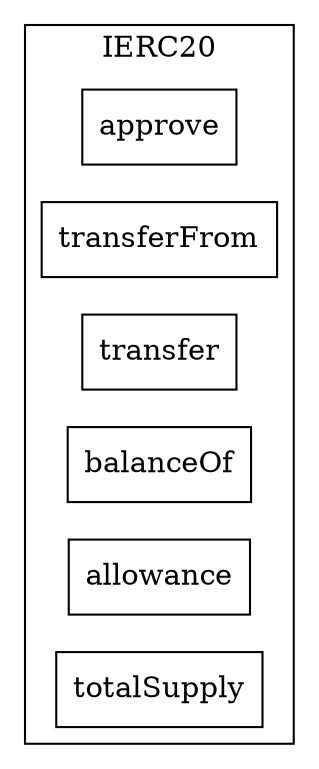 strict digraph {
rankdir="LR"
node [shape=box]
subgraph cluster_453_IERC20 {
label = "IERC20"
"453_approve" [label="approve"]
"453_transferFrom" [label="transferFrom"]
"453_transfer" [label="transfer"]
"453_balanceOf" [label="balanceOf"]
"453_allowance" [label="allowance"]
"453_totalSupply" [label="totalSupply"]
}subgraph cluster_solidity {
label = "[Solidity]"
}
}